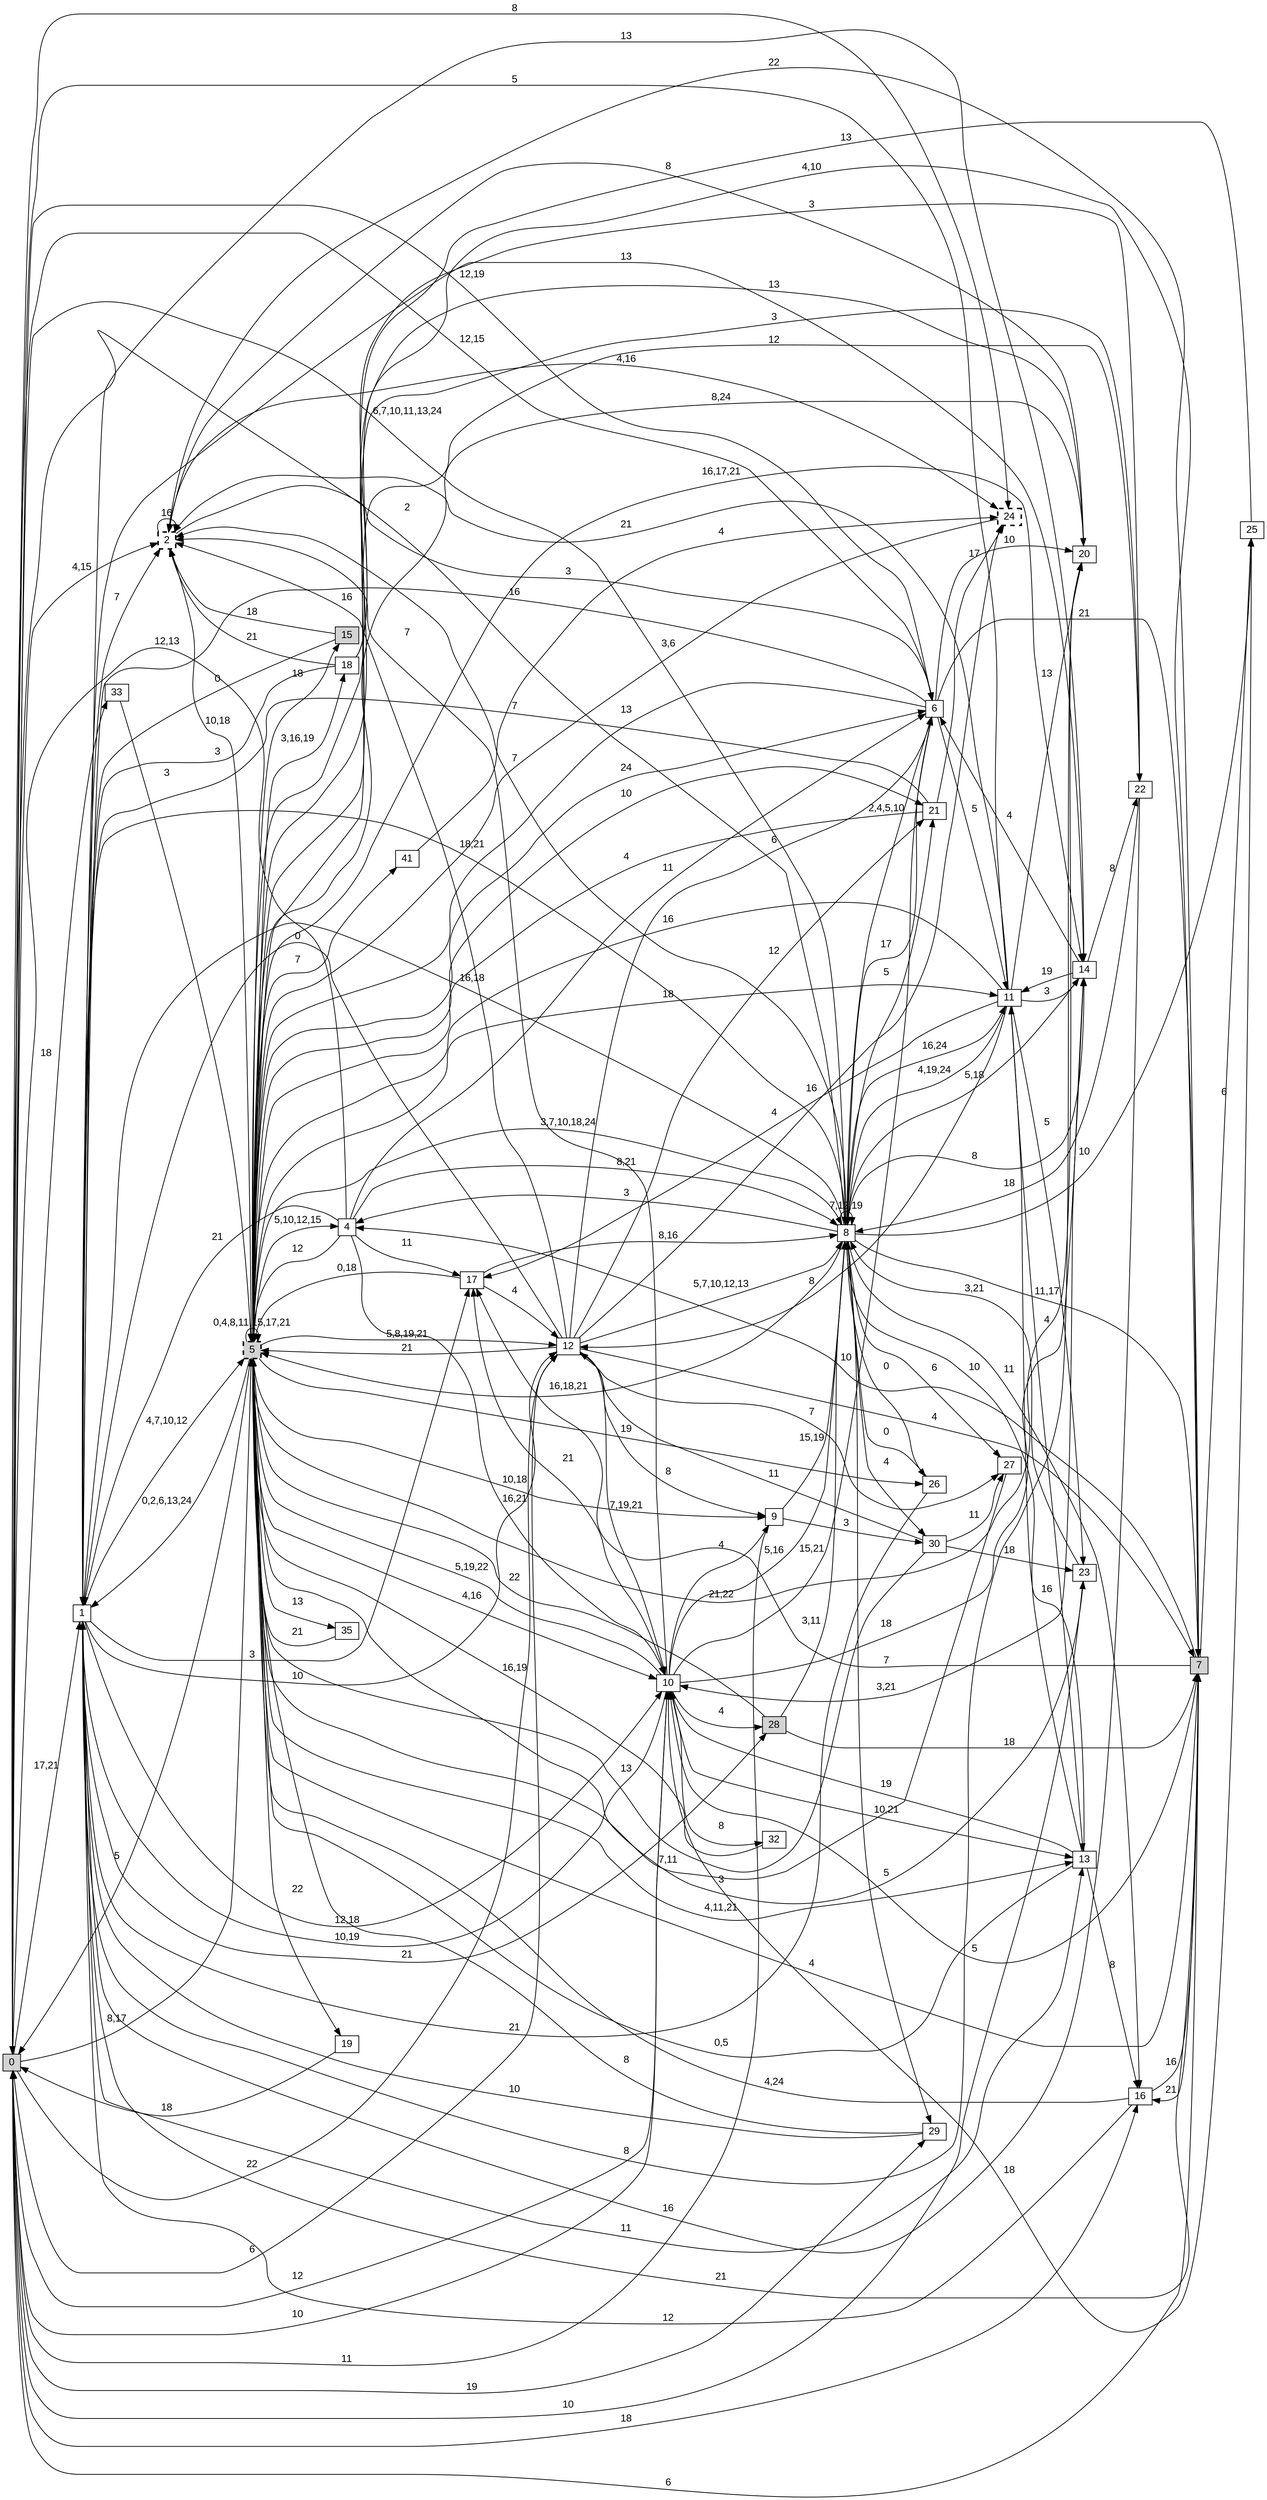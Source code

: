digraph "NDFA" {
  rankdir=LR
  node [shape=box width=0.1 height=0.1 fontname=Arial]
  edge [fontname=Arial]
/* Estados */
 s0 [label="0" style="filled"] /* I:1 F:0 D:0 */
 s1 [label="1" ] /* I:0 F:0 D:0 */
 s2 [label="2" style="bold,dashed"] /* I:0 F:1 D:0 */
 s4 [label="4" ] /* I:0 F:0 D:0 */
 s5 [label="5" style="filled,bold,dashed"] /* I:1 F:1 D:0 */
 s6 [label="6" ] /* I:0 F:0 D:0 */
 s7 [label="7" style="filled"] /* I:1 F:0 D:0 */
 s8 [label="8" ] /* I:0 F:0 D:0 */
 s9 [label="9" ] /* I:0 F:0 D:0 */
 s10 [label="10" ] /* I:0 F:0 D:0 */
 s11 [label="11" ] /* I:0 F:0 D:0 */
 s12 [label="12" ] /* I:0 F:0 D:0 */
 s13 [label="13" ] /* I:0 F:0 D:0 */
 s14 [label="14" ] /* I:0 F:0 D:0 */
 s15 [label="15" style="filled"] /* I:1 F:0 D:0 */
 s16 [label="16" ] /* I:0 F:0 D:0 */
 s17 [label="17" ] /* I:0 F:0 D:0 */
 s18 [label="18" ] /* I:0 F:0 D:0 */
 s19 [label="19" ] /* I:0 F:0 D:0 */
 s20 [label="20" ] /* I:0 F:0 D:0 */
 s21 [label="21" ] /* I:0 F:0 D:0 */
 s22 [label="22" ] /* I:0 F:0 D:0 */
 s23 [label="23" ] /* I:0 F:0 D:0 */
 s24 [label="24" style="bold,dashed"] /* I:0 F:1 D:0 */
 s25 [label="25" ] /* I:0 F:0 D:0 */
 s26 [label="26" ] /* I:0 F:0 D:0 */
 s27 [label="27" ] /* I:0 F:0 D:0 */
 s28 [label="28" style="filled"] /* I:1 F:0 D:0 */
 s29 [label="29" ] /* I:0 F:0 D:0 */
 s30 [label="30" ] /* I:0 F:0 D:0 */
 s32 [label="32" ] /* I:0 F:0 D:0 */
 s33 [label="33" ] /* I:0 F:0 D:0 */
 s35 [label="35" ] /* I:0 F:0 D:0 */
 s41 [label="41" ] /* I:0 F:0 D:0 */
/* Transiciones */
  s0 -> s1 [label="17,21"]
  s0 -> s2 [label="4,15"]
  s0 -> s5 [label="8,17"]
  s0 -> s6 [label="12,19"]
  s0 -> s7 [label="6"]
  s0 -> s8 [label="6,7,10,11,13,24"]
  s0 -> s10 [label="10"]
  s0 -> s12 [label="22"]
  s0 -> s16 [label="18"]
  s0 -> s24 [label="8"]
  s0 -> s29 [label="19"]
  s0 -> s33 [label="18"]
  s1 -> s2 [label="7"]
  s1 -> s5 [label="4,7,10,12"]
  s1 -> s8 [label="18,21"]
  s1 -> s10 [label="12,18"]
  s1 -> s12 [label="10"]
  s1 -> s13 [label="11"]
  s1 -> s14 [label="13"]
  s1 -> s17 [label="3"]
  s1 -> s28 [label="21"]
  s2 -> s2 [label="16"]
  s2 -> s5 [label="10,18"]
  s2 -> s6 [label="3"]
  s2 -> s24 [label="4,16"]
  s4 -> s0 [label="12,13"]
  s4 -> s1 [label="21"]
  s4 -> s5 [label="12"]
  s4 -> s6 [label="11"]
  s4 -> s8 [label="8,21"]
  s4 -> s10 [label="16,21"]
  s4 -> s17 [label="11"]
  s5 -> s0 [label="5"]
  s5 -> s1 [label="0,2,6,13,24"]
  s5 -> s4 [label="5,10,12,15"]
  s5 -> s5 [label="0,4,8,11,15,17,21"]
  s5 -> s6 [label="24"]
  s5 -> s7 [label="4,10"]
  s5 -> s8 [label="3,7,10,18,24"]
  s5 -> s9 [label="10,18"]
  s5 -> s10 [label="4,16"]
  s5 -> s11 [label="18"]
  s5 -> s12 [label="5,8,19,21"]
  s5 -> s13 [label="4,11,21"]
  s5 -> s14 [label="16,17,21"]
  s5 -> s15 [label="18"]
  s5 -> s18 [label="3,16,19"]
  s5 -> s19 [label="22"]
  s5 -> s20 [label="21,22"]
  s5 -> s21 [label="10"]
  s5 -> s22 [label="12"]
  s5 -> s23 [label="3"]
  s5 -> s26 [label="19"]
  s5 -> s35 [label="13"]
  s5 -> s41 [label="7"]
  s6 -> s0 [label="12,15"]
  s6 -> s1 [label="16"]
  s6 -> s5 [label="13"]
  s6 -> s7 [label="21"]
  s6 -> s8 [label="17"]
  s6 -> s11 [label="5"]
  s6 -> s20 [label="10"]
  s7 -> s1 [label="21"]
  s7 -> s2 [label="22"]
  s7 -> s4 [label="10"]
  s7 -> s5 [label="4"]
  s7 -> s10 [label="5"]
  s7 -> s16 [label="21"]
  s7 -> s17 [label="7"]
  s7 -> s25 [label="6"]
  s8 -> s0 [label="2"]
  s8 -> s1 [label="16,18"]
  s8 -> s2 [label="7"]
  s8 -> s4 [label="3"]
  s8 -> s5 [label="16,18,21"]
  s8 -> s6 [label="2,4,5,10"]
  s8 -> s7 [label="11,17"]
  s8 -> s8 [label="7,12,19"]
  s8 -> s11 [label="16,24"]
  s8 -> s14 [label="8"]
  s8 -> s16 [label="11"]
  s8 -> s21 [label="5"]
  s8 -> s25 [label="10"]
  s8 -> s26 [label="0"]
  s8 -> s27 [label="6"]
  s8 -> s29 [label="5"]
  s8 -> s30 [label="4"]
  s9 -> s0 [label="11"]
  s9 -> s8 [label="15,19"]
  s9 -> s30 [label="3"]
  s10 -> s0 [label="12"]
  s10 -> s1 [label="10,19"]
  s10 -> s2 [label="7"]
  s10 -> s5 [label="5,19,22"]
  s10 -> s6 [label="15,21"]
  s10 -> s8 [label="5,16"]
  s10 -> s9 [label="4"]
  s10 -> s13 [label="10,21"]
  s10 -> s14 [label="18"]
  s10 -> s17 [label="21"]
  s10 -> s28 [label="4"]
  s10 -> s32 [label="8"]
  s11 -> s0 [label="5"]
  s11 -> s2 [label="21"]
  s11 -> s5 [label="16"]
  s11 -> s8 [label="4,19,24"]
  s11 -> s12 [label="8"]
  s11 -> s13 [label="4"]
  s11 -> s14 [label="3"]
  s11 -> s17 [label="4"]
  s11 -> s20 [label="13"]
  s11 -> s23 [label="5"]
  s12 -> s0 [label="6"]
  s12 -> s1 [label="0"]
  s12 -> s2 [label="16"]
  s12 -> s5 [label="21"]
  s12 -> s6 [label="6"]
  s12 -> s7 [label="4"]
  s12 -> s8 [label="5,7,10,12,13"]
  s12 -> s9 [label="8"]
  s12 -> s10 [label="7,19,21"]
  s12 -> s21 [label="12"]
  s12 -> s24 [label="16"]
  s12 -> s27 [label="7"]
  s13 -> s5 [label="0,5"]
  s13 -> s8 [label="10"]
  s13 -> s10 [label="19"]
  s13 -> s11 [label="16"]
  s13 -> s16 [label="8"]
  s14 -> s1 [label="13"]
  s14 -> s6 [label="4"]
  s14 -> s8 [label="5,18"]
  s14 -> s10 [label="3,21"]
  s14 -> s11 [label="19"]
  s14 -> s22 [label="8"]
  s15 -> s1 [label="0"]
  s15 -> s2 [label="18"]
  s16 -> s1 [label="12"]
  s16 -> s5 [label="4,24"]
  s16 -> s7 [label="16"]
  s17 -> s5 [label="0,18"]
  s17 -> s8 [label="8,16"]
  s17 -> s12 [label="4"]
  s18 -> s1 [label="3"]
  s18 -> s2 [label="21"]
  s18 -> s20 [label="13"]
  s18 -> s22 [label="3"]
  s19 -> s0 [label="18"]
  s20 -> s1 [label="8"]
  s20 -> s2 [label="8"]
  s20 -> s5 [label="8,24"]
  s21 -> s1 [label="7"]
  s21 -> s5 [label="4"]
  s21 -> s24 [label="17"]
  s22 -> s1 [label="16"]
  s22 -> s5 [label="3"]
  s22 -> s8 [label="18"]
  s23 -> s0 [label="10"]
  s23 -> s8 [label="3,21"]
  s24 -> s5 [label="3,6"]
  s25 -> s5 [label="13"]
  s25 -> s10 [label="18"]
  s26 -> s1 [label="21"]
  s26 -> s8 [label="0"]
  s27 -> s5 [label="7,11"]
  s28 -> s5 [label="22"]
  s28 -> s7 [label="18"]
  s28 -> s8 [label="3,11"]
  s29 -> s1 [label="10"]
  s29 -> s5 [label="8"]
  s30 -> s5 [label="13"]
  s30 -> s12 [label="11"]
  s30 -> s23 [label="18"]
  s30 -> s27 [label="11"]
  s32 -> s5 [label="16,19"]
  s33 -> s5 [label="3"]
  s35 -> s5 [label="21"]
  s41 -> s24 [label="4"]
}
